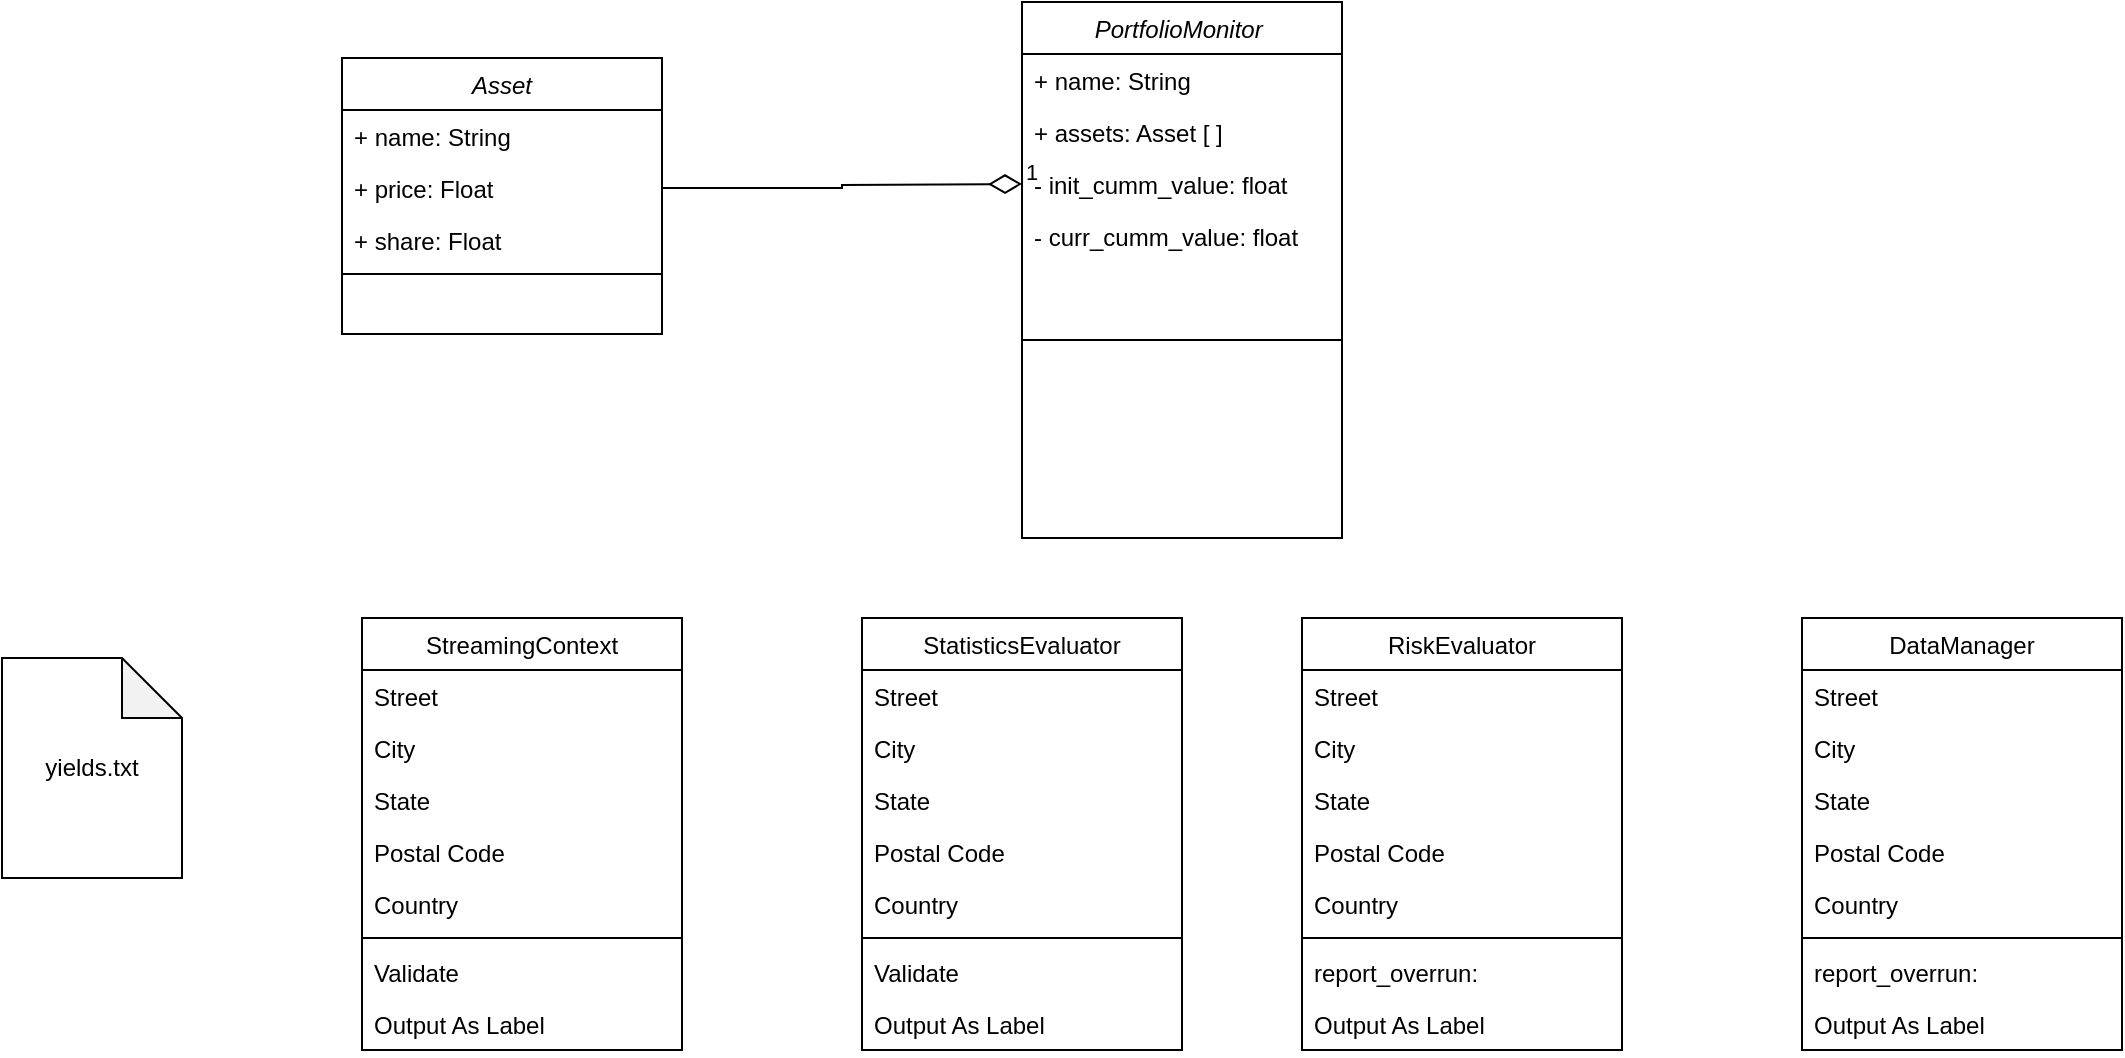 <mxfile pages="2">
    <diagram id="C5RBs43oDa-KdzZeNtuy" name="uml">
        <mxGraphModel dx="2043" dy="1308" grid="1" gridSize="10" guides="1" tooltips="1" connect="1" arrows="1" fold="1" page="1" pageScale="1" pageWidth="1169" pageHeight="827" math="0" shadow="0">
            <root>
                <mxCell id="WIyWlLk6GJQsqaUBKTNV-0"/>
                <mxCell id="WIyWlLk6GJQsqaUBKTNV-1" parent="WIyWlLk6GJQsqaUBKTNV-0"/>
                <mxCell id="zkfFHV4jXpPFQw0GAbJ--0" value="Asset" style="swimlane;fontStyle=2;align=center;verticalAlign=top;childLayout=stackLayout;horizontal=1;startSize=26;horizontalStack=0;resizeParent=1;resizeLast=0;collapsible=1;marginBottom=0;rounded=0;shadow=0;strokeWidth=1;" parent="WIyWlLk6GJQsqaUBKTNV-1" vertex="1">
                    <mxGeometry x="190" y="120" width="160" height="138" as="geometry">
                        <mxRectangle x="220" y="120" width="160" height="26" as="alternateBounds"/>
                    </mxGeometry>
                </mxCell>
                <mxCell id="zkfFHV4jXpPFQw0GAbJ--1" value="+ name: String" style="text;align=left;verticalAlign=top;spacingLeft=4;spacingRight=4;overflow=hidden;rotatable=0;points=[[0,0.5],[1,0.5]];portConstraint=eastwest;" parent="zkfFHV4jXpPFQw0GAbJ--0" vertex="1">
                    <mxGeometry y="26" width="160" height="26" as="geometry"/>
                </mxCell>
                <mxCell id="zkfFHV4jXpPFQw0GAbJ--2" value="+ price: Float" style="text;align=left;verticalAlign=top;spacingLeft=4;spacingRight=4;overflow=hidden;rotatable=0;points=[[0,0.5],[1,0.5]];portConstraint=eastwest;rounded=0;shadow=0;html=0;" parent="zkfFHV4jXpPFQw0GAbJ--0" vertex="1">
                    <mxGeometry y="52" width="160" height="26" as="geometry"/>
                </mxCell>
                <mxCell id="WclZO1IF6Vc4rJ009cMe-0" value="+ share: Float " style="text;align=left;verticalAlign=top;spacingLeft=4;spacingRight=4;overflow=hidden;rotatable=0;points=[[0,0.5],[1,0.5]];portConstraint=eastwest;rounded=0;shadow=0;html=0;" parent="zkfFHV4jXpPFQw0GAbJ--0" vertex="1">
                    <mxGeometry y="78" width="160" height="26" as="geometry"/>
                </mxCell>
                <mxCell id="zkfFHV4jXpPFQw0GAbJ--4" value="" style="line;html=1;strokeWidth=1;align=left;verticalAlign=middle;spacingTop=-1;spacingLeft=3;spacingRight=3;rotatable=0;labelPosition=right;points=[];portConstraint=eastwest;" parent="zkfFHV4jXpPFQw0GAbJ--0" vertex="1">
                    <mxGeometry y="104" width="160" height="8" as="geometry"/>
                </mxCell>
                <mxCell id="zkfFHV4jXpPFQw0GAbJ--17" value="StreamingContext" style="swimlane;fontStyle=0;align=center;verticalAlign=top;childLayout=stackLayout;horizontal=1;startSize=26;horizontalStack=0;resizeParent=1;resizeLast=0;collapsible=1;marginBottom=0;rounded=0;shadow=0;strokeWidth=1;" parent="WIyWlLk6GJQsqaUBKTNV-1" vertex="1">
                    <mxGeometry x="200" y="400" width="160" height="216" as="geometry">
                        <mxRectangle x="550" y="140" width="160" height="26" as="alternateBounds"/>
                    </mxGeometry>
                </mxCell>
                <mxCell id="zkfFHV4jXpPFQw0GAbJ--18" value="Street" style="text;align=left;verticalAlign=top;spacingLeft=4;spacingRight=4;overflow=hidden;rotatable=0;points=[[0,0.5],[1,0.5]];portConstraint=eastwest;" parent="zkfFHV4jXpPFQw0GAbJ--17" vertex="1">
                    <mxGeometry y="26" width="160" height="26" as="geometry"/>
                </mxCell>
                <mxCell id="zkfFHV4jXpPFQw0GAbJ--19" value="City" style="text;align=left;verticalAlign=top;spacingLeft=4;spacingRight=4;overflow=hidden;rotatable=0;points=[[0,0.5],[1,0.5]];portConstraint=eastwest;rounded=0;shadow=0;html=0;" parent="zkfFHV4jXpPFQw0GAbJ--17" vertex="1">
                    <mxGeometry y="52" width="160" height="26" as="geometry"/>
                </mxCell>
                <mxCell id="zkfFHV4jXpPFQw0GAbJ--20" value="State" style="text;align=left;verticalAlign=top;spacingLeft=4;spacingRight=4;overflow=hidden;rotatable=0;points=[[0,0.5],[1,0.5]];portConstraint=eastwest;rounded=0;shadow=0;html=0;" parent="zkfFHV4jXpPFQw0GAbJ--17" vertex="1">
                    <mxGeometry y="78" width="160" height="26" as="geometry"/>
                </mxCell>
                <mxCell id="zkfFHV4jXpPFQw0GAbJ--21" value="Postal Code" style="text;align=left;verticalAlign=top;spacingLeft=4;spacingRight=4;overflow=hidden;rotatable=0;points=[[0,0.5],[1,0.5]];portConstraint=eastwest;rounded=0;shadow=0;html=0;" parent="zkfFHV4jXpPFQw0GAbJ--17" vertex="1">
                    <mxGeometry y="104" width="160" height="26" as="geometry"/>
                </mxCell>
                <mxCell id="zkfFHV4jXpPFQw0GAbJ--22" value="Country" style="text;align=left;verticalAlign=top;spacingLeft=4;spacingRight=4;overflow=hidden;rotatable=0;points=[[0,0.5],[1,0.5]];portConstraint=eastwest;rounded=0;shadow=0;html=0;" parent="zkfFHV4jXpPFQw0GAbJ--17" vertex="1">
                    <mxGeometry y="130" width="160" height="26" as="geometry"/>
                </mxCell>
                <mxCell id="zkfFHV4jXpPFQw0GAbJ--23" value="" style="line;html=1;strokeWidth=1;align=left;verticalAlign=middle;spacingTop=-1;spacingLeft=3;spacingRight=3;rotatable=0;labelPosition=right;points=[];portConstraint=eastwest;" parent="zkfFHV4jXpPFQw0GAbJ--17" vertex="1">
                    <mxGeometry y="156" width="160" height="8" as="geometry"/>
                </mxCell>
                <mxCell id="zkfFHV4jXpPFQw0GAbJ--24" value="Validate" style="text;align=left;verticalAlign=top;spacingLeft=4;spacingRight=4;overflow=hidden;rotatable=0;points=[[0,0.5],[1,0.5]];portConstraint=eastwest;" parent="zkfFHV4jXpPFQw0GAbJ--17" vertex="1">
                    <mxGeometry y="164" width="160" height="26" as="geometry"/>
                </mxCell>
                <mxCell id="zkfFHV4jXpPFQw0GAbJ--25" value="Output As Label" style="text;align=left;verticalAlign=top;spacingLeft=4;spacingRight=4;overflow=hidden;rotatable=0;points=[[0,0.5],[1,0.5]];portConstraint=eastwest;" parent="zkfFHV4jXpPFQw0GAbJ--17" vertex="1">
                    <mxGeometry y="190" width="160" height="26" as="geometry"/>
                </mxCell>
                <mxCell id="D6kH-ZhUd0YrazHLOjwc-0" value="PortfolioMonitor " style="swimlane;fontStyle=2;align=center;verticalAlign=top;childLayout=stackLayout;horizontal=1;startSize=26;horizontalStack=0;resizeParent=1;resizeLast=0;collapsible=1;marginBottom=0;rounded=0;shadow=0;strokeWidth=1;" parent="WIyWlLk6GJQsqaUBKTNV-1" vertex="1">
                    <mxGeometry x="530" y="92" width="160" height="268" as="geometry">
                        <mxRectangle x="220" y="120" width="160" height="26" as="alternateBounds"/>
                    </mxGeometry>
                </mxCell>
                <mxCell id="D6kH-ZhUd0YrazHLOjwc-1" value="+ name: String" style="text;align=left;verticalAlign=top;spacingLeft=4;spacingRight=4;overflow=hidden;rotatable=0;points=[[0,0.5],[1,0.5]];portConstraint=eastwest;" parent="D6kH-ZhUd0YrazHLOjwc-0" vertex="1">
                    <mxGeometry y="26" width="160" height="26" as="geometry"/>
                </mxCell>
                <mxCell id="D6kH-ZhUd0YrazHLOjwc-2" value="+ assets: Asset [ ]" style="text;align=left;verticalAlign=top;spacingLeft=4;spacingRight=4;overflow=hidden;rotatable=0;points=[[0,0.5],[1,0.5]];portConstraint=eastwest;rounded=0;shadow=0;html=0;" parent="D6kH-ZhUd0YrazHLOjwc-0" vertex="1">
                    <mxGeometry y="52" width="160" height="26" as="geometry"/>
                </mxCell>
                <mxCell id="D6kH-ZhUd0YrazHLOjwc-5" value="- init_cumm_value: float" style="text;align=left;verticalAlign=top;spacingLeft=4;spacingRight=4;overflow=hidden;rotatable=0;points=[[0,0.5],[1,0.5]];portConstraint=eastwest;rounded=0;shadow=0;html=0;" parent="D6kH-ZhUd0YrazHLOjwc-0" vertex="1">
                    <mxGeometry y="78" width="160" height="26" as="geometry"/>
                </mxCell>
                <mxCell id="D6kH-ZhUd0YrazHLOjwc-6" value="- curr_cumm_value: float" style="text;align=left;verticalAlign=top;spacingLeft=4;spacingRight=4;overflow=hidden;rotatable=0;points=[[0,0.5],[1,0.5]];portConstraint=eastwest;rounded=0;shadow=0;html=0;" parent="D6kH-ZhUd0YrazHLOjwc-0" vertex="1">
                    <mxGeometry y="104" width="160" height="26" as="geometry"/>
                </mxCell>
                <mxCell id="D6kH-ZhUd0YrazHLOjwc-3" value="" style="line;html=1;strokeWidth=1;align=left;verticalAlign=middle;spacingTop=-1;spacingLeft=3;spacingRight=3;rotatable=0;labelPosition=right;points=[];portConstraint=eastwest;" parent="D6kH-ZhUd0YrazHLOjwc-0" vertex="1">
                    <mxGeometry y="130" width="160" height="78" as="geometry"/>
                </mxCell>
                <mxCell id="D6kH-ZhUd0YrazHLOjwc-7" value="1" style="endArrow=none;html=1;endSize=12;startArrow=diamondThin;startSize=14;startFill=0;edgeStyle=orthogonalEdgeStyle;align=left;verticalAlign=bottom;rounded=0;exitX=0;exitY=0.5;exitDx=0;exitDy=0;entryX=1;entryY=0.5;entryDx=0;entryDy=0;endFill=0;" parent="WIyWlLk6GJQsqaUBKTNV-1" target="zkfFHV4jXpPFQw0GAbJ--2" edge="1">
                    <mxGeometry x="-1" y="3" relative="1" as="geometry">
                        <mxPoint x="530" y="183" as="sourcePoint"/>
                        <mxPoint x="870" y="220" as="targetPoint"/>
                    </mxGeometry>
                </mxCell>
                <mxCell id="D6kH-ZhUd0YrazHLOjwc-8" value="StatisticsEvaluator" style="swimlane;fontStyle=0;align=center;verticalAlign=top;childLayout=stackLayout;horizontal=1;startSize=26;horizontalStack=0;resizeParent=1;resizeLast=0;collapsible=1;marginBottom=0;rounded=0;shadow=0;strokeWidth=1;" parent="WIyWlLk6GJQsqaUBKTNV-1" vertex="1">
                    <mxGeometry x="450" y="400" width="160" height="216" as="geometry">
                        <mxRectangle x="550" y="140" width="160" height="26" as="alternateBounds"/>
                    </mxGeometry>
                </mxCell>
                <mxCell id="D6kH-ZhUd0YrazHLOjwc-9" value="Street" style="text;align=left;verticalAlign=top;spacingLeft=4;spacingRight=4;overflow=hidden;rotatable=0;points=[[0,0.5],[1,0.5]];portConstraint=eastwest;" parent="D6kH-ZhUd0YrazHLOjwc-8" vertex="1">
                    <mxGeometry y="26" width="160" height="26" as="geometry"/>
                </mxCell>
                <mxCell id="D6kH-ZhUd0YrazHLOjwc-10" value="City" style="text;align=left;verticalAlign=top;spacingLeft=4;spacingRight=4;overflow=hidden;rotatable=0;points=[[0,0.5],[1,0.5]];portConstraint=eastwest;rounded=0;shadow=0;html=0;" parent="D6kH-ZhUd0YrazHLOjwc-8" vertex="1">
                    <mxGeometry y="52" width="160" height="26" as="geometry"/>
                </mxCell>
                <mxCell id="D6kH-ZhUd0YrazHLOjwc-11" value="State" style="text;align=left;verticalAlign=top;spacingLeft=4;spacingRight=4;overflow=hidden;rotatable=0;points=[[0,0.5],[1,0.5]];portConstraint=eastwest;rounded=0;shadow=0;html=0;" parent="D6kH-ZhUd0YrazHLOjwc-8" vertex="1">
                    <mxGeometry y="78" width="160" height="26" as="geometry"/>
                </mxCell>
                <mxCell id="D6kH-ZhUd0YrazHLOjwc-12" value="Postal Code" style="text;align=left;verticalAlign=top;spacingLeft=4;spacingRight=4;overflow=hidden;rotatable=0;points=[[0,0.5],[1,0.5]];portConstraint=eastwest;rounded=0;shadow=0;html=0;" parent="D6kH-ZhUd0YrazHLOjwc-8" vertex="1">
                    <mxGeometry y="104" width="160" height="26" as="geometry"/>
                </mxCell>
                <mxCell id="D6kH-ZhUd0YrazHLOjwc-13" value="Country" style="text;align=left;verticalAlign=top;spacingLeft=4;spacingRight=4;overflow=hidden;rotatable=0;points=[[0,0.5],[1,0.5]];portConstraint=eastwest;rounded=0;shadow=0;html=0;" parent="D6kH-ZhUd0YrazHLOjwc-8" vertex="1">
                    <mxGeometry y="130" width="160" height="26" as="geometry"/>
                </mxCell>
                <mxCell id="D6kH-ZhUd0YrazHLOjwc-14" value="" style="line;html=1;strokeWidth=1;align=left;verticalAlign=middle;spacingTop=-1;spacingLeft=3;spacingRight=3;rotatable=0;labelPosition=right;points=[];portConstraint=eastwest;" parent="D6kH-ZhUd0YrazHLOjwc-8" vertex="1">
                    <mxGeometry y="156" width="160" height="8" as="geometry"/>
                </mxCell>
                <mxCell id="D6kH-ZhUd0YrazHLOjwc-15" value="Validate" style="text;align=left;verticalAlign=top;spacingLeft=4;spacingRight=4;overflow=hidden;rotatable=0;points=[[0,0.5],[1,0.5]];portConstraint=eastwest;" parent="D6kH-ZhUd0YrazHLOjwc-8" vertex="1">
                    <mxGeometry y="164" width="160" height="26" as="geometry"/>
                </mxCell>
                <mxCell id="D6kH-ZhUd0YrazHLOjwc-16" value="Output As Label" style="text;align=left;verticalAlign=top;spacingLeft=4;spacingRight=4;overflow=hidden;rotatable=0;points=[[0,0.5],[1,0.5]];portConstraint=eastwest;" parent="D6kH-ZhUd0YrazHLOjwc-8" vertex="1">
                    <mxGeometry y="190" width="160" height="26" as="geometry"/>
                </mxCell>
                <mxCell id="D6kH-ZhUd0YrazHLOjwc-17" value="RiskEvaluator" style="swimlane;fontStyle=0;align=center;verticalAlign=top;childLayout=stackLayout;horizontal=1;startSize=26;horizontalStack=0;resizeParent=1;resizeLast=0;collapsible=1;marginBottom=0;rounded=0;shadow=0;strokeWidth=1;" parent="WIyWlLk6GJQsqaUBKTNV-1" vertex="1">
                    <mxGeometry x="670" y="400" width="160" height="216" as="geometry">
                        <mxRectangle x="550" y="140" width="160" height="26" as="alternateBounds"/>
                    </mxGeometry>
                </mxCell>
                <mxCell id="D6kH-ZhUd0YrazHLOjwc-18" value="Street" style="text;align=left;verticalAlign=top;spacingLeft=4;spacingRight=4;overflow=hidden;rotatable=0;points=[[0,0.5],[1,0.5]];portConstraint=eastwest;" parent="D6kH-ZhUd0YrazHLOjwc-17" vertex="1">
                    <mxGeometry y="26" width="160" height="26" as="geometry"/>
                </mxCell>
                <mxCell id="D6kH-ZhUd0YrazHLOjwc-19" value="City" style="text;align=left;verticalAlign=top;spacingLeft=4;spacingRight=4;overflow=hidden;rotatable=0;points=[[0,0.5],[1,0.5]];portConstraint=eastwest;rounded=0;shadow=0;html=0;" parent="D6kH-ZhUd0YrazHLOjwc-17" vertex="1">
                    <mxGeometry y="52" width="160" height="26" as="geometry"/>
                </mxCell>
                <mxCell id="D6kH-ZhUd0YrazHLOjwc-20" value="State" style="text;align=left;verticalAlign=top;spacingLeft=4;spacingRight=4;overflow=hidden;rotatable=0;points=[[0,0.5],[1,0.5]];portConstraint=eastwest;rounded=0;shadow=0;html=0;" parent="D6kH-ZhUd0YrazHLOjwc-17" vertex="1">
                    <mxGeometry y="78" width="160" height="26" as="geometry"/>
                </mxCell>
                <mxCell id="D6kH-ZhUd0YrazHLOjwc-21" value="Postal Code" style="text;align=left;verticalAlign=top;spacingLeft=4;spacingRight=4;overflow=hidden;rotatable=0;points=[[0,0.5],[1,0.5]];portConstraint=eastwest;rounded=0;shadow=0;html=0;" parent="D6kH-ZhUd0YrazHLOjwc-17" vertex="1">
                    <mxGeometry y="104" width="160" height="26" as="geometry"/>
                </mxCell>
                <mxCell id="D6kH-ZhUd0YrazHLOjwc-22" value="Country" style="text;align=left;verticalAlign=top;spacingLeft=4;spacingRight=4;overflow=hidden;rotatable=0;points=[[0,0.5],[1,0.5]];portConstraint=eastwest;rounded=0;shadow=0;html=0;" parent="D6kH-ZhUd0YrazHLOjwc-17" vertex="1">
                    <mxGeometry y="130" width="160" height="26" as="geometry"/>
                </mxCell>
                <mxCell id="D6kH-ZhUd0YrazHLOjwc-23" value="" style="line;html=1;strokeWidth=1;align=left;verticalAlign=middle;spacingTop=-1;spacingLeft=3;spacingRight=3;rotatable=0;labelPosition=right;points=[];portConstraint=eastwest;" parent="D6kH-ZhUd0YrazHLOjwc-17" vertex="1">
                    <mxGeometry y="156" width="160" height="8" as="geometry"/>
                </mxCell>
                <mxCell id="D6kH-ZhUd0YrazHLOjwc-24" value="report_overrun: " style="text;align=left;verticalAlign=top;spacingLeft=4;spacingRight=4;overflow=hidden;rotatable=0;points=[[0,0.5],[1,0.5]];portConstraint=eastwest;" parent="D6kH-ZhUd0YrazHLOjwc-17" vertex="1">
                    <mxGeometry y="164" width="160" height="26" as="geometry"/>
                </mxCell>
                <mxCell id="D6kH-ZhUd0YrazHLOjwc-25" value="Output As Label" style="text;align=left;verticalAlign=top;spacingLeft=4;spacingRight=4;overflow=hidden;rotatable=0;points=[[0,0.5],[1,0.5]];portConstraint=eastwest;" parent="D6kH-ZhUd0YrazHLOjwc-17" vertex="1">
                    <mxGeometry y="190" width="160" height="26" as="geometry"/>
                </mxCell>
                <mxCell id="D6kH-ZhUd0YrazHLOjwc-26" value="yields.txt" style="shape=note;whiteSpace=wrap;html=1;backgroundOutline=1;darkOpacity=0.05;" parent="WIyWlLk6GJQsqaUBKTNV-1" vertex="1">
                    <mxGeometry x="20" y="420" width="90" height="110" as="geometry"/>
                </mxCell>
                <mxCell id="A1p1sKBcm7tbrsf7J8vJ-0" value="DataManager" style="swimlane;fontStyle=0;align=center;verticalAlign=top;childLayout=stackLayout;horizontal=1;startSize=26;horizontalStack=0;resizeParent=1;resizeLast=0;collapsible=1;marginBottom=0;rounded=0;shadow=0;strokeWidth=1;" parent="WIyWlLk6GJQsqaUBKTNV-1" vertex="1">
                    <mxGeometry x="920" y="400" width="160" height="216" as="geometry">
                        <mxRectangle x="550" y="140" width="160" height="26" as="alternateBounds"/>
                    </mxGeometry>
                </mxCell>
                <mxCell id="A1p1sKBcm7tbrsf7J8vJ-1" value="Street" style="text;align=left;verticalAlign=top;spacingLeft=4;spacingRight=4;overflow=hidden;rotatable=0;points=[[0,0.5],[1,0.5]];portConstraint=eastwest;" parent="A1p1sKBcm7tbrsf7J8vJ-0" vertex="1">
                    <mxGeometry y="26" width="160" height="26" as="geometry"/>
                </mxCell>
                <mxCell id="A1p1sKBcm7tbrsf7J8vJ-2" value="City" style="text;align=left;verticalAlign=top;spacingLeft=4;spacingRight=4;overflow=hidden;rotatable=0;points=[[0,0.5],[1,0.5]];portConstraint=eastwest;rounded=0;shadow=0;html=0;" parent="A1p1sKBcm7tbrsf7J8vJ-0" vertex="1">
                    <mxGeometry y="52" width="160" height="26" as="geometry"/>
                </mxCell>
                <mxCell id="A1p1sKBcm7tbrsf7J8vJ-3" value="State" style="text;align=left;verticalAlign=top;spacingLeft=4;spacingRight=4;overflow=hidden;rotatable=0;points=[[0,0.5],[1,0.5]];portConstraint=eastwest;rounded=0;shadow=0;html=0;" parent="A1p1sKBcm7tbrsf7J8vJ-0" vertex="1">
                    <mxGeometry y="78" width="160" height="26" as="geometry"/>
                </mxCell>
                <mxCell id="A1p1sKBcm7tbrsf7J8vJ-4" value="Postal Code" style="text;align=left;verticalAlign=top;spacingLeft=4;spacingRight=4;overflow=hidden;rotatable=0;points=[[0,0.5],[1,0.5]];portConstraint=eastwest;rounded=0;shadow=0;html=0;" parent="A1p1sKBcm7tbrsf7J8vJ-0" vertex="1">
                    <mxGeometry y="104" width="160" height="26" as="geometry"/>
                </mxCell>
                <mxCell id="A1p1sKBcm7tbrsf7J8vJ-5" value="Country" style="text;align=left;verticalAlign=top;spacingLeft=4;spacingRight=4;overflow=hidden;rotatable=0;points=[[0,0.5],[1,0.5]];portConstraint=eastwest;rounded=0;shadow=0;html=0;" parent="A1p1sKBcm7tbrsf7J8vJ-0" vertex="1">
                    <mxGeometry y="130" width="160" height="26" as="geometry"/>
                </mxCell>
                <mxCell id="A1p1sKBcm7tbrsf7J8vJ-6" value="" style="line;html=1;strokeWidth=1;align=left;verticalAlign=middle;spacingTop=-1;spacingLeft=3;spacingRight=3;rotatable=0;labelPosition=right;points=[];portConstraint=eastwest;" parent="A1p1sKBcm7tbrsf7J8vJ-0" vertex="1">
                    <mxGeometry y="156" width="160" height="8" as="geometry"/>
                </mxCell>
                <mxCell id="A1p1sKBcm7tbrsf7J8vJ-7" value="report_overrun: " style="text;align=left;verticalAlign=top;spacingLeft=4;spacingRight=4;overflow=hidden;rotatable=0;points=[[0,0.5],[1,0.5]];portConstraint=eastwest;" parent="A1p1sKBcm7tbrsf7J8vJ-0" vertex="1">
                    <mxGeometry y="164" width="160" height="26" as="geometry"/>
                </mxCell>
                <mxCell id="A1p1sKBcm7tbrsf7J8vJ-8" value="Output As Label" style="text;align=left;verticalAlign=top;spacingLeft=4;spacingRight=4;overflow=hidden;rotatable=0;points=[[0,0.5],[1,0.5]];portConstraint=eastwest;" parent="A1p1sKBcm7tbrsf7J8vJ-0" vertex="1">
                    <mxGeometry y="190" width="160" height="26" as="geometry"/>
                </mxCell>
            </root>
        </mxGraphModel>
    </diagram>
    <diagram id="5kstzwm9tlqOKCJpMpat" name="flow">
        <mxGraphModel dx="2043" dy="1308" grid="1" gridSize="10" guides="1" tooltips="1" connect="1" arrows="1" fold="1" page="1" pageScale="1" pageWidth="1169" pageHeight="827" math="0" shadow="0">
            <root>
                <mxCell id="Se1H1n0GSYKIfN3E4LM8-0"/>
                <mxCell id="Se1H1n0GSYKIfN3E4LM8-1" parent="Se1H1n0GSYKIfN3E4LM8-0"/>
                <mxCell id="Se1H1n0GSYKIfN3E4LM8-9" style="edgeStyle=orthogonalEdgeStyle;rounded=0;orthogonalLoop=1;jettySize=auto;html=1;exitX=0;exitY=0.5;exitDx=0;exitDy=0;entryX=1;entryY=0.5;entryDx=0;entryDy=0;endArrow=none;endFill=0;startArrow=classic;startFill=1;" parent="Se1H1n0GSYKIfN3E4LM8-1" source="Se1H1n0GSYKIfN3E4LM8-4" target="Se1H1n0GSYKIfN3E4LM8-2" edge="1">
                    <mxGeometry relative="1" as="geometry"/>
                </mxCell>
                <mxCell id="Se1H1n0GSYKIfN3E4LM8-2" value="Asset" style="rounded=1;whiteSpace=wrap;html=1;" parent="Se1H1n0GSYKIfN3E4LM8-1" vertex="1">
                    <mxGeometry x="80" y="210" width="120" height="60" as="geometry"/>
                </mxCell>
                <mxCell id="E8UeQk63oWhFPa7_GmU7-4" style="edgeStyle=orthogonalEdgeStyle;rounded=0;orthogonalLoop=1;jettySize=auto;html=1;startArrow=classic;startFill=1;endArrow=none;endFill=0;" parent="Se1H1n0GSYKIfN3E4LM8-1" source="E8UeQk63oWhFPa7_GmU7-3" target="Se1H1n0GSYKIfN3E4LM8-3" edge="1">
                    <mxGeometry relative="1" as="geometry"/>
                </mxCell>
                <mxCell id="E8UeQk63oWhFPa7_GmU7-5" value="report an ovverrun" style="edgeLabel;html=1;align=center;verticalAlign=middle;resizable=0;points=[];" parent="E8UeQk63oWhFPa7_GmU7-4" vertex="1" connectable="0">
                    <mxGeometry x="0.277" y="1" relative="1" as="geometry">
                        <mxPoint as="offset"/>
                    </mxGeometry>
                </mxCell>
                <mxCell id="Se1H1n0GSYKIfN3E4LM8-3" value="Reporter" style="rounded=1;whiteSpace=wrap;html=1;" parent="Se1H1n0GSYKIfN3E4LM8-1" vertex="1">
                    <mxGeometry x="910" y="210" width="120" height="60" as="geometry"/>
                </mxCell>
                <mxCell id="Se1H1n0GSYKIfN3E4LM8-10" value="take portfolio&lt;br&gt;and&lt;br&gt;evaluate" style="edgeStyle=orthogonalEdgeStyle;rounded=0;orthogonalLoop=1;jettySize=auto;html=1;exitX=0;exitY=0.5;exitDx=0;exitDy=0;entryX=1;entryY=0.5;entryDx=0;entryDy=0;startArrow=classic;startFill=1;endArrow=none;endFill=0;" parent="Se1H1n0GSYKIfN3E4LM8-1" source="Se1H1n0GSYKIfN3E4LM8-6" target="Se1H1n0GSYKIfN3E4LM8-4" edge="1">
                    <mxGeometry relative="1" as="geometry"/>
                </mxCell>
                <mxCell id="Se1H1n0GSYKIfN3E4LM8-4" value="PortfolioMonitor" style="rounded=1;whiteSpace=wrap;html=1;" parent="Se1H1n0GSYKIfN3E4LM8-1" vertex="1">
                    <mxGeometry x="280" y="210" width="120" height="60" as="geometry"/>
                </mxCell>
                <mxCell id="E8UeQk63oWhFPa7_GmU7-2" style="edgeStyle=orthogonalEdgeStyle;rounded=0;orthogonalLoop=1;jettySize=auto;html=1;exitX=0.5;exitY=1;exitDx=0;exitDy=0;entryX=1;entryY=0.5;entryDx=0;entryDy=0;startArrow=classic;startFill=1;endArrow=none;endFill=0;" parent="Se1H1n0GSYKIfN3E4LM8-1" source="Se1H1n0GSYKIfN3E4LM8-6" target="Se1H1n0GSYKIfN3E4LM8-5" edge="1">
                    <mxGeometry relative="1" as="geometry"/>
                </mxCell>
                <mxCell id="Y2ceXeGzdspcjwphRXUK-4" value="seial time window" style="edgeLabel;html=1;align=center;verticalAlign=middle;resizable=0;points=[];" parent="E8UeQk63oWhFPa7_GmU7-2" vertex="1" connectable="0">
                    <mxGeometry x="-0.331" y="-4" relative="1" as="geometry">
                        <mxPoint as="offset"/>
                    </mxGeometry>
                </mxCell>
                <mxCell id="Se1H1n0GSYKIfN3E4LM8-5" value="StreamingContext" style="rounded=1;whiteSpace=wrap;html=1;" parent="Se1H1n0GSYKIfN3E4LM8-1" vertex="1">
                    <mxGeometry x="310" y="424" width="120" height="60" as="geometry"/>
                </mxCell>
                <mxCell id="Y2ceXeGzdspcjwphRXUK-5" value="stats" style="edgeStyle=orthogonalEdgeStyle;rounded=0;orthogonalLoop=1;jettySize=auto;html=1;exitX=0;exitY=0.5;exitDx=0;exitDy=0;entryX=1;entryY=0.5;entryDx=0;entryDy=0;startArrow=classic;startFill=1;endArrow=none;endFill=0;" parent="Se1H1n0GSYKIfN3E4LM8-1" source="Se1H1n0GSYKIfN3E4LM8-7" target="Se1H1n0GSYKIfN3E4LM8-6" edge="1">
                    <mxGeometry relative="1" as="geometry"/>
                </mxCell>
                <mxCell id="Se1H1n0GSYKIfN3E4LM8-6" value="StatisticsEvaluator" style="rounded=1;whiteSpace=wrap;html=1;" parent="Se1H1n0GSYKIfN3E4LM8-1" vertex="1">
                    <mxGeometry x="530" y="210" width="120" height="60" as="geometry"/>
                </mxCell>
                <mxCell id="Se1H1n0GSYKIfN3E4LM8-12" value="overruns" style="edgeStyle=orthogonalEdgeStyle;rounded=0;orthogonalLoop=1;jettySize=auto;html=1;exitX=0;exitY=0.5;exitDx=0;exitDy=0;entryX=1;entryY=0.5;entryDx=0;entryDy=0;startArrow=classic;startFill=1;endArrow=none;endFill=0;" parent="Se1H1n0GSYKIfN3E4LM8-1" source="Se1H1n0GSYKIfN3E4LM8-3" target="Se1H1n0GSYKIfN3E4LM8-7" edge="1">
                    <mxGeometry relative="1" as="geometry"/>
                </mxCell>
                <mxCell id="Se1H1n0GSYKIfN3E4LM8-7" value="RiskEvaluator" style="rounded=1;whiteSpace=wrap;html=1;" parent="Se1H1n0GSYKIfN3E4LM8-1" vertex="1">
                    <mxGeometry x="730" y="210" width="120" height="60" as="geometry"/>
                </mxCell>
                <mxCell id="E8UeQk63oWhFPa7_GmU7-1" style="edgeStyle=orthogonalEdgeStyle;rounded=0;orthogonalLoop=1;jettySize=auto;html=1;startArrow=classic;startFill=1;endArrow=none;endFill=0;exitX=0;exitY=0.5;exitDx=0;exitDy=0;" parent="Se1H1n0GSYKIfN3E4LM8-1" source="Se1H1n0GSYKIfN3E4LM8-5" target="E8UeQk63oWhFPa7_GmU7-0" edge="1">
                    <mxGeometry relative="1" as="geometry"/>
                </mxCell>
                <mxCell id="E8UeQk63oWhFPa7_GmU7-0" value="yields.txt" style="shape=note;whiteSpace=wrap;html=1;backgroundOutline=1;darkOpacity=0.05;" parent="Se1H1n0GSYKIfN3E4LM8-1" vertex="1">
                    <mxGeometry x="80" y="414" width="80" height="80" as="geometry"/>
                </mxCell>
                <mxCell id="E8UeQk63oWhFPa7_GmU7-3" value="DataManager" style="rounded=1;whiteSpace=wrap;html=1;" parent="Se1H1n0GSYKIfN3E4LM8-1" vertex="1">
                    <mxGeometry x="910" y="400" width="120" height="60" as="geometry"/>
                </mxCell>
                <mxCell id="Y2ceXeGzdspcjwphRXUK-0" value="" style="endArrow=classic;html=1;rounded=0;entryX=0.25;entryY=0;entryDx=0;entryDy=0;" parent="Se1H1n0GSYKIfN3E4LM8-1" target="Se1H1n0GSYKIfN3E4LM8-6" edge="1">
                    <mxGeometry width="50" height="50" relative="1" as="geometry">
                        <mxPoint x="560" y="160" as="sourcePoint"/>
                        <mxPoint x="570" y="120" as="targetPoint"/>
                    </mxGeometry>
                </mxCell>
                <mxCell id="Y2ceXeGzdspcjwphRXUK-1" value="" style="endArrow=classic;html=1;rounded=0;entryX=0.25;entryY=0;entryDx=0;entryDy=0;" parent="Se1H1n0GSYKIfN3E4LM8-1" edge="1">
                    <mxGeometry width="50" height="50" relative="1" as="geometry">
                        <mxPoint x="610" y="160" as="sourcePoint"/>
                        <mxPoint x="610" y="210" as="targetPoint"/>
                    </mxGeometry>
                </mxCell>
                <mxCell id="Y2ceXeGzdspcjwphRXUK-2" value="batch" style="text;html=1;strokeColor=none;fillColor=none;align=center;verticalAlign=middle;whiteSpace=wrap;rounded=0;" parent="Se1H1n0GSYKIfN3E4LM8-1" vertex="1">
                    <mxGeometry x="530" y="130" width="60" height="30" as="geometry"/>
                </mxCell>
                <mxCell id="Y2ceXeGzdspcjwphRXUK-3" value="stream" style="text;html=1;strokeColor=none;fillColor=none;align=center;verticalAlign=middle;whiteSpace=wrap;rounded=0;" parent="Se1H1n0GSYKIfN3E4LM8-1" vertex="1">
                    <mxGeometry x="580" y="130" width="60" height="30" as="geometry"/>
                </mxCell>
            </root>
        </mxGraphModel>
    </diagram>
</mxfile>